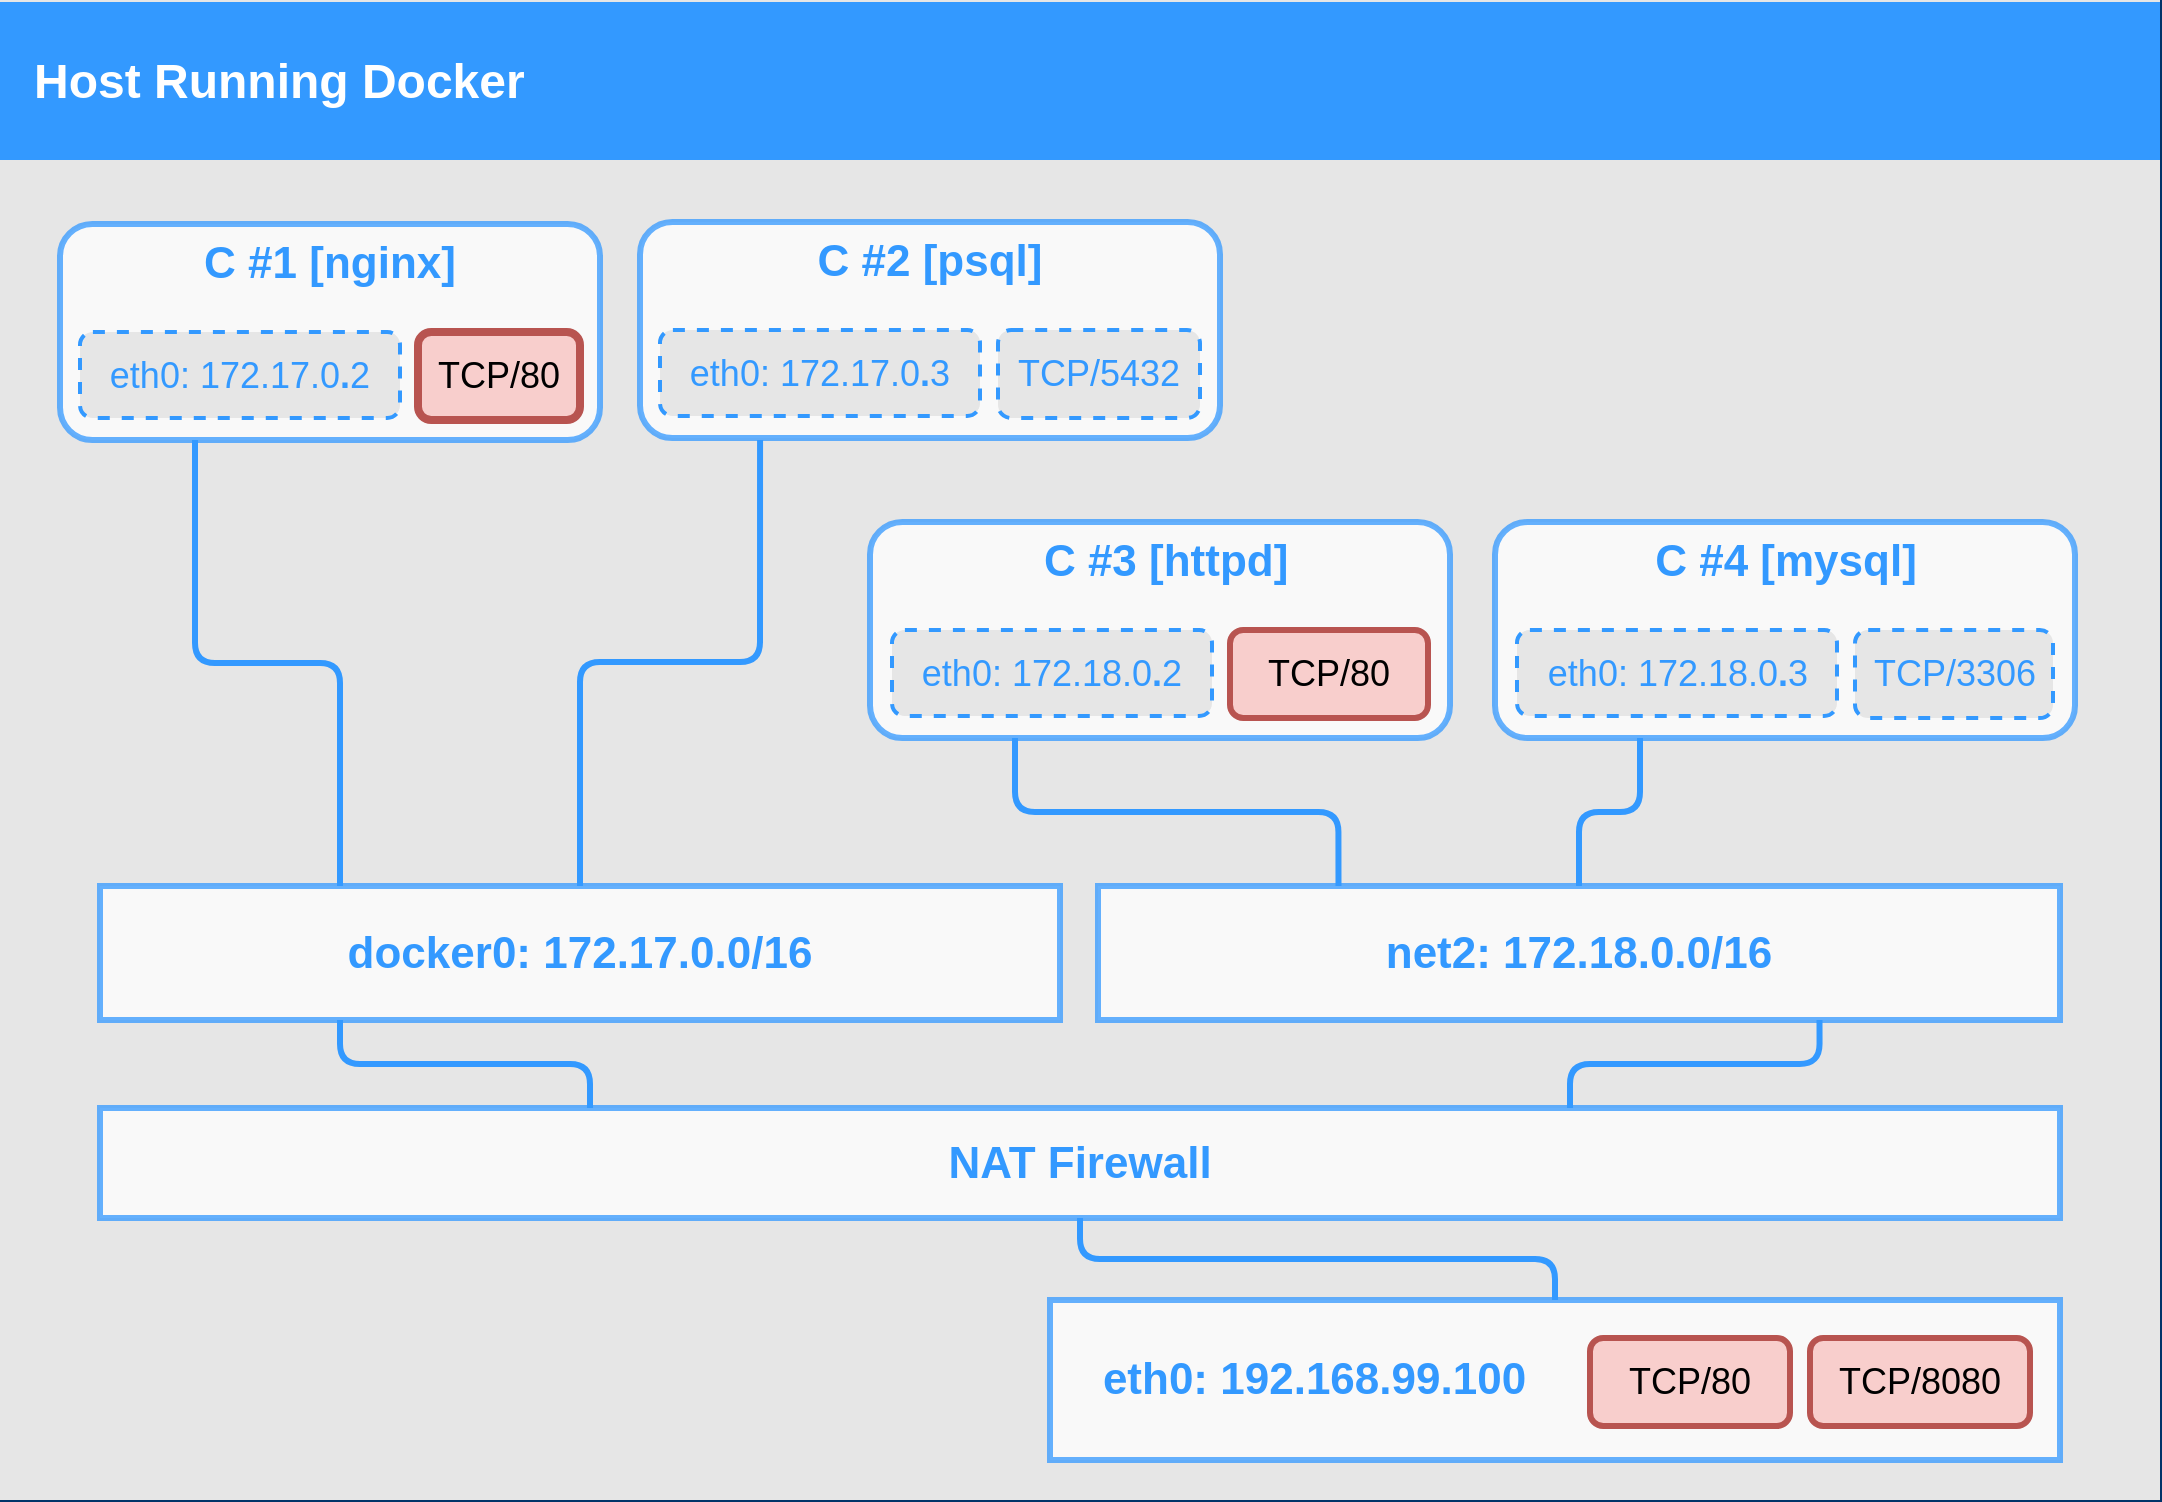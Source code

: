 <mxfile version="10.6.3" type="device"><diagram id="6a731a19-8d31-9384-78a2-239565b7b9f0" name="Page-1"><mxGraphModel dx="1393" dy="767" grid="1" gridSize="10" guides="1" tooltips="1" connect="1" arrows="1" fold="1" page="1" pageScale="1" pageWidth="1169" pageHeight="827" background="#003469" math="0" shadow="0"><root><mxCell id="0"/><mxCell id="1" parent="0"/><mxCell id="2019" value="" style="rounded=0;whiteSpace=wrap;html=1;dashed=1;strokeColor=none;strokeWidth=2;fillColor=#E6E6E6;fontFamily=Verdana;fontSize=12;fontColor=#00BEF2;verticalAlign=middle;" parent="1" vertex="1"><mxGeometry x="40" y="40" width="1080" height="750" as="geometry"/></mxCell><mxCell id="2025" value="Host Running Docker" style="whiteSpace=wrap;html=1;dashed=1;strokeColor=none;strokeWidth=2;fillColor=#3399FF;fontFamily=Helvetica;fontSize=24;fontColor=#FFFFFF;fontStyle=1;align=left;spacingLeft=15;" parent="1" vertex="1"><mxGeometry x="40" y="41" width="1080" height="79" as="geometry"/></mxCell><mxCell id="jSE16HTazwkBrNY0yoWK-2089" value="&lt;font color=&quot;#3399FF&quot;&gt;C #1 [nginx]&lt;/font&gt;" style="rounded=1;whiteSpace=wrap;html=1;strokeColor=#3399FF;strokeWidth=3;fillColor=#FFFFFF;fontFamily=Helvetica;fontSize=22;fontColor=#FFB366;opacity=75;verticalAlign=top;fontStyle=1;align=center;" parent="1" vertex="1"><mxGeometry x="70" y="152" width="270" height="108" as="geometry"/></mxCell><mxCell id="jSE16HTazwkBrNY0yoWK-2091" value="&lt;div&gt;&lt;font style=&quot;font-size: 18px&quot;&gt;eth0: 172.17.0&lt;b&gt;.&lt;/b&gt;2&lt;/font&gt;&lt;/div&gt;" style="rounded=1;whiteSpace=wrap;html=1;strokeColor=#3399FF;strokeWidth=2;fillColor=#E6E6E6;fontSize=18;fontColor=#3399FF;align=center;spacingLeft=0;dashed=1;verticalAlign=middle;" parent="1" vertex="1"><mxGeometry x="80" y="206" width="160" height="43" as="geometry"/></mxCell><mxCell id="jSE16HTazwkBrNY0yoWK-2097" value="&lt;div align=&quot;left&quot;&gt;&amp;nbsp;&amp;nbsp;&amp;nbsp; eth0: 192.168.99.100&lt;/div&gt;" style="rounded=0;whiteSpace=wrap;html=1;strokeColor=#3399FF;strokeWidth=3;fillColor=#FFFFFF;fontFamily=Helvetica;fontSize=22;fontColor=#3399FF;opacity=75;verticalAlign=middle;fontStyle=1;align=left;spacingLeft=0;" parent="1" vertex="1"><mxGeometry x="565" y="690" width="505" height="80" as="geometry"/></mxCell><mxCell id="jSE16HTazwkBrNY0yoWK-2099" value="NAT Firewall" style="rounded=0;whiteSpace=wrap;html=1;strokeColor=#3399FF;strokeWidth=3;fillColor=#FFFFFF;fontFamily=Helvetica;fontSize=22;fontColor=#3399FF;opacity=75;verticalAlign=middle;fontStyle=1;align=center;" parent="1" vertex="1"><mxGeometry x="90" y="594" width="980" height="55" as="geometry"/></mxCell><mxCell id="jSE16HTazwkBrNY0yoWK-2101" value="" style="endArrow=none;startArrow=none;html=1;fontSize=22;fontColor=#3399FF;entryX=0.5;entryY=1;entryDx=0;entryDy=0;exitX=0.5;exitY=0;exitDx=0;exitDy=0;strokeColor=#3399FF;strokeWidth=3;targetPerimeterSpacing=0;edgeStyle=orthogonalEdgeStyle;startFill=0;endFill=0;" parent="1" source="jSE16HTazwkBrNY0yoWK-2097" target="jSE16HTazwkBrNY0yoWK-2099" edge="1"><mxGeometry width="50" height="50" relative="1" as="geometry"><mxPoint x="360" y="860" as="sourcePoint"/><mxPoint x="410" y="810" as="targetPoint"/></mxGeometry></mxCell><mxCell id="jSE16HTazwkBrNY0yoWK-2102" value="net2: 172.18.0.0/16" style="rounded=0;whiteSpace=wrap;html=1;strokeColor=#3399FF;strokeWidth=3;fillColor=#FFFFFF;fontFamily=Helvetica;fontSize=22;fontColor=#3399FF;opacity=75;verticalAlign=middle;fontStyle=1;align=center;" parent="1" vertex="1"><mxGeometry x="589" y="483" width="481" height="67" as="geometry"/></mxCell><mxCell id="jSE16HTazwkBrNY0yoWK-2111" value="&lt;font style=&quot;font-size: 18px&quot;&gt;TCP/&lt;/font&gt;&lt;font style=&quot;font-size: 18px&quot;&gt;80&lt;/font&gt;" style="rounded=1;whiteSpace=wrap;html=1;strokeColor=#b85450;strokeWidth=4;fillColor=#f8cecc;fontSize=18;align=center;spacingLeft=0;verticalAlign=middle;" parent="1" vertex="1"><mxGeometry x="249" y="206" width="81" height="44" as="geometry"/></mxCell><mxCell id="jSE16HTazwkBrNY0yoWK-2121" value="docker0: 172.17.0.0/16" style="rounded=0;whiteSpace=wrap;html=1;strokeColor=#3399FF;strokeWidth=3;fillColor=#FFFFFF;fontFamily=Helvetica;fontSize=22;fontColor=#3399FF;opacity=75;verticalAlign=middle;fontStyle=1;align=center;" parent="1" vertex="1"><mxGeometry x="90" y="483" width="480" height="67" as="geometry"/></mxCell><mxCell id="jSE16HTazwkBrNY0yoWK-2123" value="&lt;font color=&quot;#3399FF&quot;&gt;C #2 [psql]&lt;/font&gt;" style="rounded=1;whiteSpace=wrap;html=1;strokeColor=#3399FF;strokeWidth=3;fillColor=#FFFFFF;fontFamily=Helvetica;fontSize=22;fontColor=#FFB366;opacity=75;verticalAlign=top;fontStyle=1;align=center;" parent="1" vertex="1"><mxGeometry x="360" y="151" width="290" height="108" as="geometry"/></mxCell><mxCell id="jSE16HTazwkBrNY0yoWK-2124" value="&lt;div&gt;&lt;font style=&quot;font-size: 18px&quot;&gt;eth0: 172.17.0&lt;b&gt;.&lt;/b&gt;3&lt;/font&gt;&lt;/div&gt;" style="rounded=1;whiteSpace=wrap;html=1;strokeColor=#3399FF;strokeWidth=2;fillColor=#E6E6E6;fontSize=18;fontColor=#3399FF;align=center;spacingLeft=0;dashed=1;verticalAlign=middle;" parent="1" vertex="1"><mxGeometry x="370" y="205" width="160" height="43" as="geometry"/></mxCell><mxCell id="jSE16HTazwkBrNY0yoWK-2125" value="&lt;font style=&quot;font-size: 18px&quot;&gt;TCP/&lt;/font&gt;5432" style="rounded=1;whiteSpace=wrap;html=1;strokeColor=#3399FF;strokeWidth=2;fillColor=#E6E6E6;fontSize=18;fontColor=#3399FF;align=center;spacingLeft=0;dashed=1;verticalAlign=middle;" parent="1" vertex="1"><mxGeometry x="539" y="205" width="101" height="44" as="geometry"/></mxCell><mxCell id="jSE16HTazwkBrNY0yoWK-2126" value="&lt;font color=&quot;#3399FF&quot;&gt;&amp;nbsp;C #3 [httpd]&lt;/font&gt;" style="rounded=1;whiteSpace=wrap;html=1;strokeColor=#3399FF;strokeWidth=3;fillColor=#FFFFFF;fontFamily=Helvetica;fontSize=22;fontColor=#FFB366;opacity=75;verticalAlign=top;fontStyle=1;align=center;" parent="1" vertex="1"><mxGeometry x="475" y="301" width="290" height="108" as="geometry"/></mxCell><mxCell id="jSE16HTazwkBrNY0yoWK-2127" value="&lt;div&gt;&lt;font style=&quot;font-size: 18px&quot;&gt;eth0: 172.18.0&lt;b&gt;.&lt;/b&gt;2&lt;/font&gt;&lt;/div&gt;" style="rounded=1;whiteSpace=wrap;html=1;strokeColor=#3399FF;strokeWidth=2;fillColor=#E6E6E6;fontSize=18;fontColor=#3399FF;align=center;spacingLeft=0;dashed=1;verticalAlign=middle;" parent="1" vertex="1"><mxGeometry x="486" y="355" width="160" height="43" as="geometry"/></mxCell><mxCell id="jSE16HTazwkBrNY0yoWK-2128" value="&lt;div&gt;&lt;font style=&quot;font-size: 18px&quot;&gt;TCP/&lt;/font&gt;&lt;font style=&quot;font-size: 18px&quot;&gt;80&lt;/font&gt;&lt;/div&gt;" style="rounded=1;whiteSpace=wrap;html=1;strokeColor=#b85450;strokeWidth=3;fillColor=#f8cecc;fontSize=18;align=center;spacingLeft=0;verticalAlign=middle;" parent="1" vertex="1"><mxGeometry x="655" y="355" width="99" height="44" as="geometry"/></mxCell><mxCell id="jSE16HTazwkBrNY0yoWK-2129" value="" style="endArrow=none;startArrow=none;html=1;strokeColor=#3399FF;strokeWidth=3;fontSize=22;fontColor=#3399FF;entryX=0.25;entryY=1;entryDx=0;entryDy=0;exitX=0.25;exitY=0;exitDx=0;exitDy=0;edgeStyle=orthogonalEdgeStyle;startFill=0;endFill=0;" parent="1" source="jSE16HTazwkBrNY0yoWK-2121" target="jSE16HTazwkBrNY0yoWK-2089" edge="1"><mxGeometry width="50" height="50" relative="1" as="geometry"><mxPoint x="40" y="860" as="sourcePoint"/><mxPoint x="90" y="810" as="targetPoint"/></mxGeometry></mxCell><mxCell id="jSE16HTazwkBrNY0yoWK-2130" value="" style="endArrow=none;startArrow=none;html=1;strokeColor=#3399FF;strokeWidth=3;fontSize=22;fontColor=#3399FF;entryX=0.207;entryY=1.009;entryDx=0;entryDy=0;entryPerimeter=0;exitX=0.5;exitY=0;exitDx=0;exitDy=0;edgeStyle=orthogonalEdgeStyle;startFill=0;endFill=0;" parent="1" source="jSE16HTazwkBrNY0yoWK-2121" target="jSE16HTazwkBrNY0yoWK-2123" edge="1"><mxGeometry width="50" height="50" relative="1" as="geometry"><mxPoint x="40" y="860" as="sourcePoint"/><mxPoint x="90" y="810" as="targetPoint"/></mxGeometry></mxCell><mxCell id="jSE16HTazwkBrNY0yoWK-2131" value="&lt;font style=&quot;font-size: 18px&quot;&gt;TCP/&lt;/font&gt;&lt;font style=&quot;font-size: 18px&quot;&gt;8080&lt;/font&gt;" style="rounded=1;whiteSpace=wrap;html=1;strokeColor=#b85450;strokeWidth=3;fillColor=#f8cecc;fontSize=18;align=center;spacingLeft=0;verticalAlign=middle;" parent="1" vertex="1"><mxGeometry x="945" y="709" width="110" height="44" as="geometry"/></mxCell><mxCell id="jSE16HTazwkBrNY0yoWK-2133" value="&lt;font style=&quot;font-size: 18px&quot;&gt;TCP/&lt;/font&gt;&lt;font style=&quot;font-size: 18px&quot;&gt;80&lt;/font&gt;" style="rounded=1;whiteSpace=wrap;html=1;strokeColor=#b85450;strokeWidth=3;fillColor=#f8cecc;fontSize=18;align=center;spacingLeft=0;verticalAlign=middle;" parent="1" vertex="1"><mxGeometry x="835" y="709" width="100" height="44" as="geometry"/></mxCell><mxCell id="jSE16HTazwkBrNY0yoWK-2139" value="&lt;font color=&quot;#3399FF&quot;&gt;C #4 [mysql]&lt;/font&gt;" style="rounded=1;whiteSpace=wrap;html=1;strokeColor=#3399FF;strokeWidth=3;fillColor=#FFFFFF;fontFamily=Helvetica;fontSize=22;fontColor=#FFB366;opacity=75;verticalAlign=top;fontStyle=1;align=center;" parent="1" vertex="1"><mxGeometry x="787.5" y="301" width="290" height="108" as="geometry"/></mxCell><mxCell id="jSE16HTazwkBrNY0yoWK-2140" value="&lt;div&gt;&lt;font style=&quot;font-size: 18px&quot;&gt;eth0: 172.18.0&lt;b&gt;.&lt;/b&gt;3&lt;/font&gt;&lt;/div&gt;" style="rounded=1;whiteSpace=wrap;html=1;strokeColor=#3399FF;strokeWidth=2;fillColor=#E6E6E6;fontSize=18;fontColor=#3399FF;align=center;spacingLeft=0;dashed=1;verticalAlign=middle;" parent="1" vertex="1"><mxGeometry x="798.5" y="355" width="160" height="43" as="geometry"/></mxCell><mxCell id="jSE16HTazwkBrNY0yoWK-2141" value="&lt;font style=&quot;font-size: 18px&quot;&gt;TCP/&lt;/font&gt;&lt;font style=&quot;font-size: 18px&quot;&gt;3306&lt;/font&gt;" style="rounded=1;whiteSpace=wrap;html=1;strokeColor=#3399FF;strokeWidth=2;fillColor=#E6E6E6;fontSize=18;fontColor=#3399FF;align=center;spacingLeft=0;dashed=1;verticalAlign=middle;" parent="1" vertex="1"><mxGeometry x="967.5" y="355" width="99" height="44" as="geometry"/></mxCell><mxCell id="jSE16HTazwkBrNY0yoWK-2142" value="" style="endArrow=none;startArrow=none;html=1;strokeColor=#3399FF;strokeWidth=3;fontSize=22;fontColor=#3399FF;entryX=0.25;entryY=1;entryDx=0;entryDy=0;exitX=0.25;exitY=0;exitDx=0;exitDy=0;edgeStyle=orthogonalEdgeStyle;startFill=0;endFill=0;" parent="1" source="jSE16HTazwkBrNY0yoWK-2102" target="jSE16HTazwkBrNY0yoWK-2126" edge="1"><mxGeometry width="50" height="50" relative="1" as="geometry"><mxPoint x="40" y="860" as="sourcePoint"/><mxPoint x="90" y="810" as="targetPoint"/></mxGeometry></mxCell><mxCell id="jSE16HTazwkBrNY0yoWK-2144" value="" style="endArrow=none;startArrow=none;html=1;strokeColor=#3399FF;strokeWidth=3;fontSize=22;fontColor=#3399FF;entryX=0.25;entryY=1;entryDx=0;entryDy=0;exitX=0.5;exitY=0;exitDx=0;exitDy=0;edgeStyle=orthogonalEdgeStyle;startFill=0;endFill=0;" parent="1" source="jSE16HTazwkBrNY0yoWK-2102" target="jSE16HTazwkBrNY0yoWK-2139" edge="1"><mxGeometry width="50" height="50" relative="1" as="geometry"><mxPoint x="40" y="860" as="sourcePoint"/><mxPoint x="90" y="810" as="targetPoint"/></mxGeometry></mxCell><mxCell id="jSE16HTazwkBrNY0yoWK-2146" value="" style="endArrow=none;startArrow=none;html=1;strokeColor=#3399FF;strokeWidth=3;fontSize=22;fontColor=#3399FF;entryX=0.25;entryY=1;entryDx=0;entryDy=0;exitX=0.25;exitY=0;exitDx=0;exitDy=0;edgeStyle=orthogonalEdgeStyle;startFill=0;endFill=0;" parent="1" source="jSE16HTazwkBrNY0yoWK-2099" target="jSE16HTazwkBrNY0yoWK-2121" edge="1"><mxGeometry width="50" height="50" relative="1" as="geometry"><mxPoint x="40" y="860" as="sourcePoint"/><mxPoint x="90" y="810" as="targetPoint"/></mxGeometry></mxCell><mxCell id="jSE16HTazwkBrNY0yoWK-2147" value="" style="endArrow=none;html=1;strokeColor=#3399FF;strokeWidth=3;fontSize=22;fontColor=#3399FF;entryX=0.75;entryY=1;entryDx=0;entryDy=0;exitX=0.75;exitY=0;exitDx=0;exitDy=0;edgeStyle=orthogonalEdgeStyle;" parent="1" source="jSE16HTazwkBrNY0yoWK-2099" target="jSE16HTazwkBrNY0yoWK-2102" edge="1"><mxGeometry width="50" height="50" relative="1" as="geometry"><mxPoint x="40" y="860" as="sourcePoint"/><mxPoint x="90" y="810" as="targetPoint"/></mxGeometry></mxCell></root></mxGraphModel></diagram></mxfile>